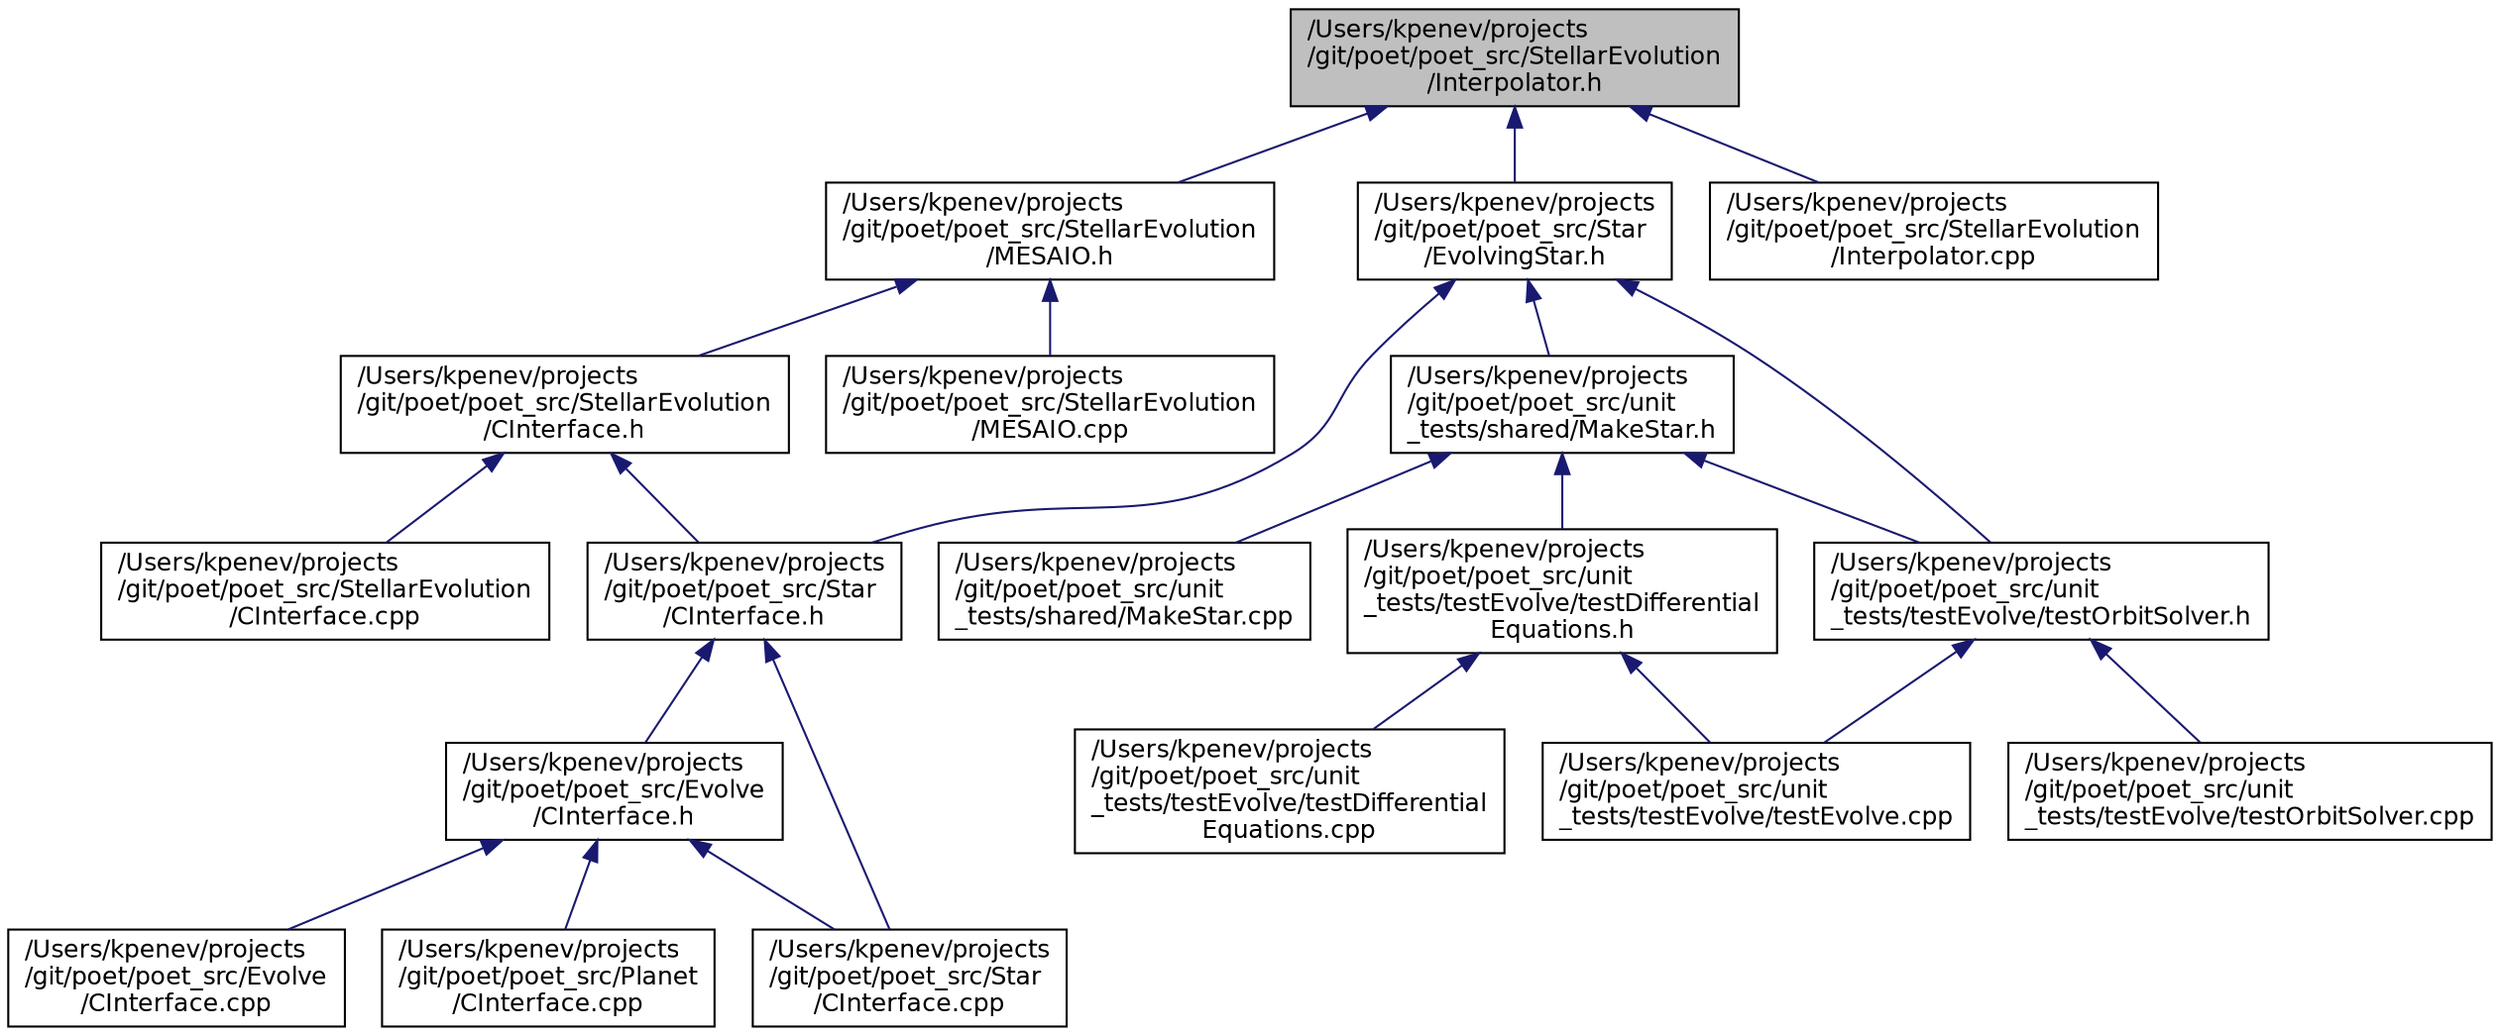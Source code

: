 digraph "/Users/kpenev/projects/git/poet/poet_src/StellarEvolution/Interpolator.h"
{
 // INTERACTIVE_SVG=YES
  edge [fontname="Helvetica",fontsize="12",labelfontname="Helvetica",labelfontsize="12"];
  node [fontname="Helvetica",fontsize="12",shape=record];
  Node47 [label="/Users/kpenev/projects\l/git/poet/poet_src/StellarEvolution\l/Interpolator.h",height=0.2,width=0.4,color="black", fillcolor="grey75", style="filled", fontcolor="black"];
  Node47 -> Node48 [dir="back",color="midnightblue",fontsize="12",style="solid",fontname="Helvetica"];
  Node48 [label="/Users/kpenev/projects\l/git/poet/poet_src/StellarEvolution\l/MESAIO.h",height=0.2,width=0.4,color="black", fillcolor="white", style="filled",URL="$MESAIO_8h.html",tooltip="Defines the classes for generating stellar evolution interpolators from the MESA tracks. "];
  Node48 -> Node49 [dir="back",color="midnightblue",fontsize="12",style="solid",fontname="Helvetica"];
  Node49 [label="/Users/kpenev/projects\l/git/poet/poet_src/StellarEvolution\l/CInterface.h",height=0.2,width=0.4,color="black", fillcolor="white", style="filled",URL="$StellarEvolution_2CInterface_8h.html",tooltip="Declare C-style functions for accessing the functionality of the StellarEvolution library..."];
  Node49 -> Node50 [dir="back",color="midnightblue",fontsize="12",style="solid",fontname="Helvetica"];
  Node50 [label="/Users/kpenev/projects\l/git/poet/poet_src/Star\l/CInterface.h",height=0.2,width=0.4,color="black", fillcolor="white", style="filled",URL="$Star_2CInterface_8h.html",tooltip="Declare C-style functions for accessing the functionality of the Star library. "];
  Node50 -> Node51 [dir="back",color="midnightblue",fontsize="12",style="solid",fontname="Helvetica"];
  Node51 [label="/Users/kpenev/projects\l/git/poet/poet_src/Evolve\l/CInterface.h",height=0.2,width=0.4,color="black", fillcolor="white", style="filled",URL="$Evolve_2CInterface_8h.html",tooltip="Declare C-style functions for accessing the functionality of the Evolve library. "];
  Node51 -> Node52 [dir="back",color="midnightblue",fontsize="12",style="solid",fontname="Helvetica"];
  Node52 [label="/Users/kpenev/projects\l/git/poet/poet_src/Evolve\l/CInterface.cpp",height=0.2,width=0.4,color="black", fillcolor="white", style="filled",URL="$Evolve_2CInterface_8cpp.html",tooltip="The definitions of the functions declared in CInterface.h. "];
  Node51 -> Node53 [dir="back",color="midnightblue",fontsize="12",style="solid",fontname="Helvetica"];
  Node53 [label="/Users/kpenev/projects\l/git/poet/poet_src/Planet\l/CInterface.cpp",height=0.2,width=0.4,color="black", fillcolor="white", style="filled",URL="$Planet_2CInterface_8cpp.html",tooltip="The definitions of the functions declared in CInterface.h. "];
  Node51 -> Node54 [dir="back",color="midnightblue",fontsize="12",style="solid",fontname="Helvetica"];
  Node54 [label="/Users/kpenev/projects\l/git/poet/poet_src/Star\l/CInterface.cpp",height=0.2,width=0.4,color="black", fillcolor="white", style="filled",URL="$Star_2CInterface_8cpp.html",tooltip="The definitions of the functions declared in CInterface.h. "];
  Node50 -> Node54 [dir="back",color="midnightblue",fontsize="12",style="solid",fontname="Helvetica"];
  Node49 -> Node55 [dir="back",color="midnightblue",fontsize="12",style="solid",fontname="Helvetica"];
  Node55 [label="/Users/kpenev/projects\l/git/poet/poet_src/StellarEvolution\l/CInterface.cpp",height=0.2,width=0.4,color="black", fillcolor="white", style="filled",URL="$StellarEvolution_2CInterface_8cpp.html",tooltip="The definitions of the functions declared in CInterface.h. "];
  Node48 -> Node56 [dir="back",color="midnightblue",fontsize="12",style="solid",fontname="Helvetica"];
  Node56 [label="/Users/kpenev/projects\l/git/poet/poet_src/StellarEvolution\l/MESAIO.cpp",height=0.2,width=0.4,color="black", fillcolor="white", style="filled",URL="$MESAIO_8cpp_source.html"];
  Node47 -> Node57 [dir="back",color="midnightblue",fontsize="12",style="solid",fontname="Helvetica"];
  Node57 [label="/Users/kpenev/projects\l/git/poet/poet_src/Star\l/EvolvingStar.h",height=0.2,width=0.4,color="black", fillcolor="white", style="filled",URL="$EvolvingStar_8h.html",tooltip="Declares the class for stars that user pre-tabulated stellar evolution tracks. "];
  Node57 -> Node50 [dir="back",color="midnightblue",fontsize="12",style="solid",fontname="Helvetica"];
  Node57 -> Node58 [dir="back",color="midnightblue",fontsize="12",style="solid",fontname="Helvetica"];
  Node58 [label="/Users/kpenev/projects\l/git/poet/poet_src/unit\l_tests/shared/MakeStar.h",height=0.2,width=0.4,color="black", fillcolor="white", style="filled",URL="$MakeStar_8h.html",tooltip="Declares functions for creating stars used by unit tests. "];
  Node58 -> Node59 [dir="back",color="midnightblue",fontsize="12",style="solid",fontname="Helvetica"];
  Node59 [label="/Users/kpenev/projects\l/git/poet/poet_src/unit\l_tests/shared/MakeStar.cpp",height=0.2,width=0.4,color="black", fillcolor="white", style="filled",URL="$MakeStar_8cpp.html",tooltip="Implement the functions defined in MakeStar.h. "];
  Node58 -> Node60 [dir="back",color="midnightblue",fontsize="12",style="solid",fontname="Helvetica"];
  Node60 [label="/Users/kpenev/projects\l/git/poet/poet_src/unit\l_tests/testEvolve/testDifferential\lEquations.h",height=0.2,width=0.4,color="black", fillcolor="white", style="filled",URL="$testDifferentialEquations_8h.html",tooltip="Unit tests that check the differential equations for eccentricity and semimajor against analytic expr..."];
  Node60 -> Node61 [dir="back",color="midnightblue",fontsize="12",style="solid",fontname="Helvetica"];
  Node61 [label="/Users/kpenev/projects\l/git/poet/poet_src/unit\l_tests/testEvolve/testDifferential\lEquations.cpp",height=0.2,width=0.4,color="black", fillcolor="white", style="filled",URL="$testDifferentialEquations_8cpp.html",tooltip="Implement the non-inline methods of test_DifferentialEquations. "];
  Node60 -> Node62 [dir="back",color="midnightblue",fontsize="12",style="solid",fontname="Helvetica"];
  Node62 [label="/Users/kpenev/projects\l/git/poet/poet_src/unit\l_tests/testEvolve/testEvolve.cpp",height=0.2,width=0.4,color="black", fillcolor="white", style="filled",URL="$testEvolve_8cpp_source.html"];
  Node58 -> Node63 [dir="back",color="midnightblue",fontsize="12",style="solid",fontname="Helvetica"];
  Node63 [label="/Users/kpenev/projects\l/git/poet/poet_src/unit\l_tests/testEvolve/testOrbitSolver.h",height=0.2,width=0.4,color="black", fillcolor="white", style="filled",URL="$testOrbitSolver_8h.html",tooltip="Declares the test suite that exercises the OrbitSolver class and some other clasess necessary to acco..."];
  Node63 -> Node62 [dir="back",color="midnightblue",fontsize="12",style="solid",fontname="Helvetica"];
  Node63 -> Node64 [dir="back",color="midnightblue",fontsize="12",style="solid",fontname="Helvetica"];
  Node64 [label="/Users/kpenev/projects\l/git/poet/poet_src/unit\l_tests/testEvolve/testOrbitSolver.cpp",height=0.2,width=0.4,color="black", fillcolor="white", style="filled",URL="$testOrbitSolver_8cpp.html",tooltip="Defines some of the methods of the test suite that exercises the OrbitSolver class and the other clas..."];
  Node57 -> Node63 [dir="back",color="midnightblue",fontsize="12",style="solid",fontname="Helvetica"];
  Node47 -> Node65 [dir="back",color="midnightblue",fontsize="12",style="solid",fontname="Helvetica"];
  Node65 [label="/Users/kpenev/projects\l/git/poet/poet_src/StellarEvolution\l/Interpolator.cpp",height=0.2,width=0.4,color="black", fillcolor="white", style="filled",URL="$Interpolator_8cpp.html",tooltip="Defines some of the methods of the StellarEvolution class. "];
}

